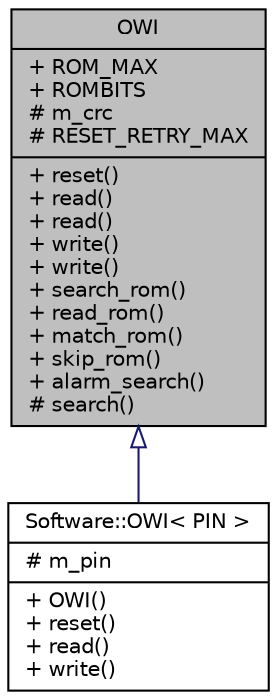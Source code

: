 digraph "OWI"
{
  edge [fontname="Helvetica",fontsize="10",labelfontname="Helvetica",labelfontsize="10"];
  node [fontname="Helvetica",fontsize="10",shape=record];
  Node1 [label="{OWI\n|+ ROM_MAX\l+ ROMBITS\l# m_crc\l# RESET_RETRY_MAX\l|+ reset()\l+ read()\l+ read()\l+ write()\l+ write()\l+ search_rom()\l+ read_rom()\l+ match_rom()\l+ skip_rom()\l+ alarm_search()\l# search()\l}",height=0.2,width=0.4,color="black", fillcolor="grey75", style="filled", fontcolor="black"];
  Node1 -> Node2 [dir="back",color="midnightblue",fontsize="10",style="solid",arrowtail="onormal",fontname="Helvetica"];
  Node2 [label="{Software::OWI\< PIN \>\n|# m_pin\l|+ OWI()\l+ reset()\l+ read()\l+ write()\l}",height=0.2,width=0.4,color="black", fillcolor="white", style="filled",URL="$d0/de1/classSoftware_1_1OWI.html"];
}
